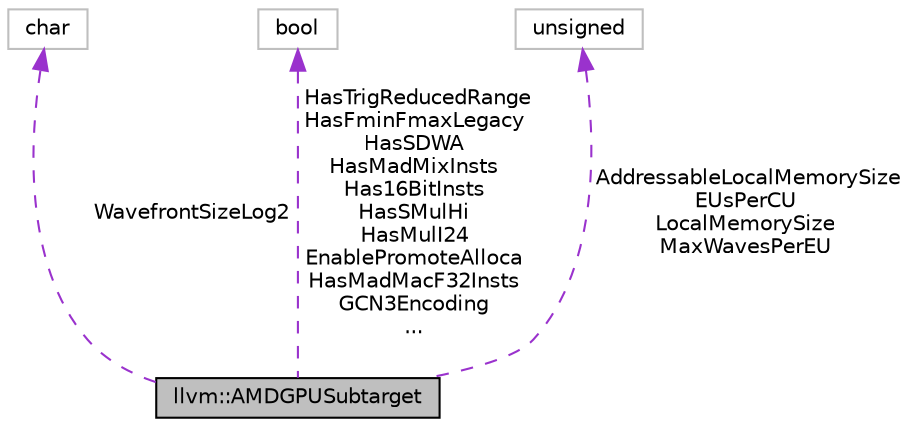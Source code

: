 digraph "llvm::AMDGPUSubtarget"
{
 // LATEX_PDF_SIZE
  bgcolor="transparent";
  edge [fontname="Helvetica",fontsize="10",labelfontname="Helvetica",labelfontsize="10"];
  node [fontname="Helvetica",fontsize="10",shape=record];
  Node1 [label="llvm::AMDGPUSubtarget",height=0.2,width=0.4,color="black", fillcolor="grey75", style="filled", fontcolor="black",tooltip=" "];
  Node2 -> Node1 [dir="back",color="darkorchid3",fontsize="10",style="dashed",label=" WavefrontSizeLog2" ,fontname="Helvetica"];
  Node2 [label="char",height=0.2,width=0.4,color="grey75",tooltip=" "];
  Node3 -> Node1 [dir="back",color="darkorchid3",fontsize="10",style="dashed",label=" HasTrigReducedRange\nHasFminFmaxLegacy\nHasSDWA\nHasMadMixInsts\nHas16BitInsts\nHasSMulHi\nHasMulI24\nEnablePromoteAlloca\nHasMadMacF32Insts\nGCN3Encoding\n..." ,fontname="Helvetica"];
  Node3 [label="bool",height=0.2,width=0.4,color="grey75",tooltip=" "];
  Node4 -> Node1 [dir="back",color="darkorchid3",fontsize="10",style="dashed",label=" AddressableLocalMemorySize\nEUsPerCU\nLocalMemorySize\nMaxWavesPerEU" ,fontname="Helvetica"];
  Node4 [label="unsigned",height=0.2,width=0.4,color="grey75",tooltip=" "];
}
